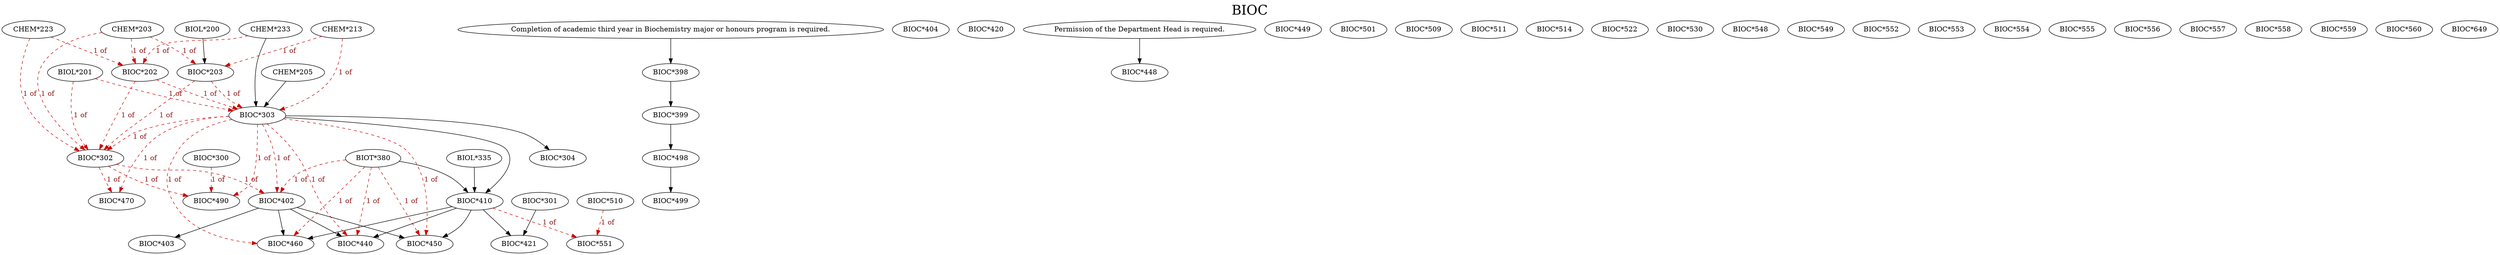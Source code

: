 digraph BIOC {
labelloc = "t";
label = "BIOC"
fontsize = 27;
"CHEM*203" -> "BIOC*202" [style=dashed] [label="1 of", fontcolor=firebrick4] [color=red3]
"CHEM*223" -> "BIOC*202" [style=dashed] [label="1 of", fontcolor=firebrick4] [color=red3]
"CHEM*233" -> "BIOC*202" [style=dashed] [label="1 of", fontcolor=firebrick4] [color=red3]
"BIOL*200" -> "BIOC*203" [style=solid]
"CHEM*203" -> "BIOC*203" [style=dashed] [label="1 of", fontcolor=firebrick4] [color=red3]
"CHEM*213" -> "BIOC*203" [style=dashed] [label="1 of", fontcolor=firebrick4] [color=red3]
"BIOC*301"
"BIOL*201" -> "BIOC*302" [style=dashed] [label="1 of", fontcolor=firebrick4] [color=red3]
"BIOC*202" -> "BIOC*302" [style=dashed] [label="1 of", fontcolor=firebrick4] [color=red3]
"BIOC*203" -> "BIOC*302" [style=dashed] [label="1 of", fontcolor=firebrick4] [color=red3]
"CHEM*203" -> "BIOC*302" [style=dashed] [label="1 of", fontcolor=firebrick4] [color=red3]
"CHEM*223" -> "BIOC*302" [style=dashed] [label="1 of", fontcolor=firebrick4] [color=red3]
"BIOC*303" -> "BIOC*302" [style=dashed] [label="1 of", fontcolor=firebrick4] [color=red3]
"BIOC*203" -> "BIOC*303" [style=dashed] [label="1 of", fontcolor=firebrick4] [color=red3]
"BIOC*202" -> "BIOC*303" [style=dashed] [label="1 of", fontcolor=firebrick4] [color=red3]
"BIOL*201" -> "BIOC*303" [style=dashed] [label="1 of", fontcolor=firebrick4] [color=red3]
"CHEM*213" -> "BIOC*303" [style=dashed] [label="1 of", fontcolor=firebrick4] [color=red3]
"CHEM*205" -> "BIOC*303"
"CHEM*233" -> "BIOC*303"
"BIOC*303" -> "BIOC*304" [style=solid]
"Completion of academic third year in Biochemistry major or honours program is required." -> "BIOC*398" [style=solid]
"BIOC*398" -> "BIOC*399" [style=solid]
"BIOC*302" -> "BIOC*402" [style=dashed] [label="1 of", fontcolor=firebrick4] [color=red3]
"BIOC*303" -> "BIOC*402" [style=dashed] [label="1 of", fontcolor=firebrick4] [color=red3]
"BIOT*380" -> "BIOC*402" [style=dashed] [label="1 of", fontcolor=firebrick4] [color=red3]
"BIOC*402" -> "BIOC*403" [style=solid]
"BIOC*404"
"BIOC*303" -> "BIOC*410"
"BIOL*335" -> "BIOC*410"
"BIOT*380" -> "BIOC*410"
"BIOC*420"
"BIOC*301" -> "BIOC*421"
"BIOC*410" -> "BIOC*421"
"BIOC*303" -> "BIOC*440" [style=dashed] [label="1 of", fontcolor=firebrick4] [color=red3]
"BIOT*380" -> "BIOC*440" [style=dashed] [label="1 of", fontcolor=firebrick4] [color=red3]
"BIOC*402" -> "BIOC*440"
"BIOC*410" -> "BIOC*440"
"Permission of the Department Head is required." -> "BIOC*448" [style=solid]
"BIOC*449"
"BIOC*303" -> "BIOC*450" [style=dashed] [label="1 of", fontcolor=firebrick4] [color=red3]
"BIOT*380" -> "BIOC*450" [style=dashed] [label="1 of", fontcolor=firebrick4] [color=red3]
"BIOC*402" -> "BIOC*450"
"BIOC*410" -> "BIOC*450"
"BIOC*303" -> "BIOC*460" [style=dashed] [label="1 of", fontcolor=firebrick4] [color=red3]
"BIOT*380" -> "BIOC*460" [style=dashed] [label="1 of", fontcolor=firebrick4] [color=red3]
"BIOC*402" -> "BIOC*460"
"BIOC*410" -> "BIOC*460"
"BIOC*302" -> "BIOC*470" [style=dashed] [label="1 of", fontcolor=firebrick4] [color=red3]
"BIOC*303" -> "BIOC*470" [style=dashed] [label="1 of", fontcolor=firebrick4] [color=red3]
"BIOC*300" -> "BIOC*490" [style=dashed] [label="1 of", fontcolor=firebrick4] [color=red3]
"BIOC*302" -> "BIOC*490" [style=dashed] [label="1 of", fontcolor=firebrick4] [color=red3]
"BIOC*303" -> "BIOC*490" [style=dashed] [label="1 of", fontcolor=firebrick4] [color=red3]
"BIOC*399" -> "BIOC*498" [style=solid]
"BIOC*498" -> "BIOC*499" [style=solid]
"BIOC*501"
"BIOC*509"
"BIOC*510"
"BIOC*511"
"BIOC*514"
"BIOC*522"
"BIOC*530"
"BIOC*548"
"BIOC*549"
"BIOC*410" -> "BIOC*551" [style=dashed] [label="1 of", fontcolor=firebrick4] [color=red3]
"BIOC*510" -> "BIOC*551" [style=dashed] [label="1 of", fontcolor=firebrick4] [color=red3]
"BIOC*552"
"BIOC*553"
"BIOC*554"
"BIOC*555"
"BIOC*556"
"BIOC*557"
"BIOC*558"
"BIOC*559"
"BIOC*560"
"BIOC*649"
}
